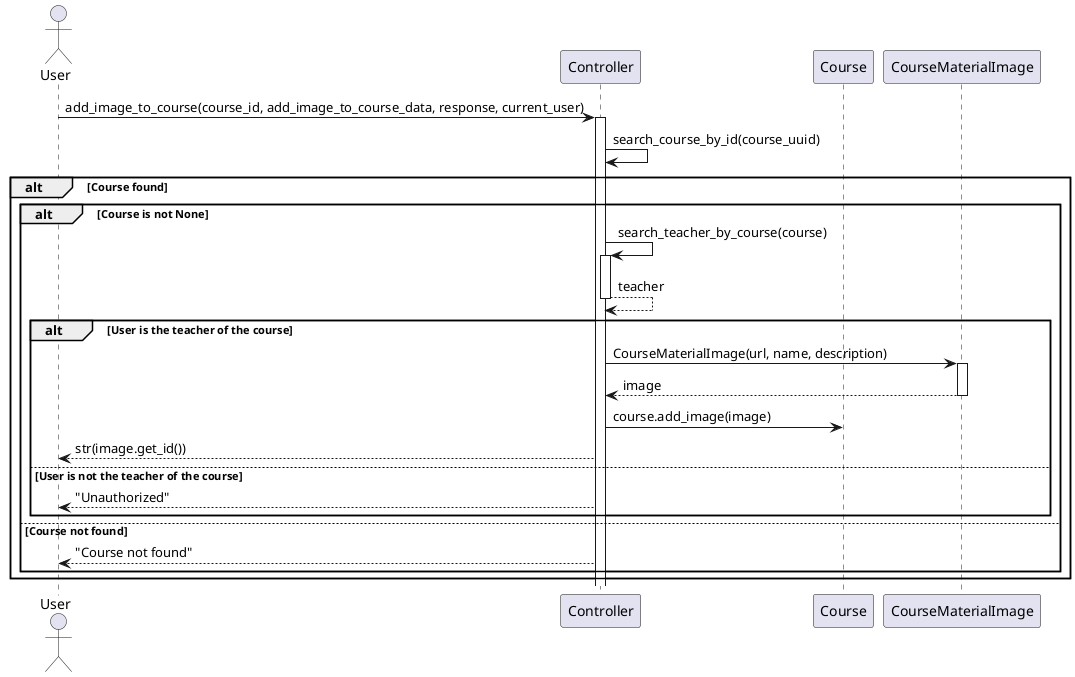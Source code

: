 @startuml

actor User
participant Controller
participant Course

User -> Controller: add_image_to_course(course_id, add_image_to_course_data, response, current_user)
activate Controller


Controller -> Controller: search_course_by_id(course_uuid)

alt Course found
    alt Course is not None
        Controller -> Controller: search_teacher_by_course(course)
        activate Controller
        Controller --> Controller: teacher
        deactivate Controller
        
        alt User is the teacher of the course
            Controller -> CourseMaterialImage: CourseMaterialImage(url, name, description)
            activate CourseMaterialImage
            CourseMaterialImage --> Controller: image
            deactivate CourseMaterialImage

            Controller -> Course: course.add_image(image)

            Controller --> User: str(image.get_id())
        else User is not the teacher of the course
            Controller --> User: "Unauthorized"
        end
    else Course not found
        Controller --> User: "Course not found"
    end
end

@enduml
